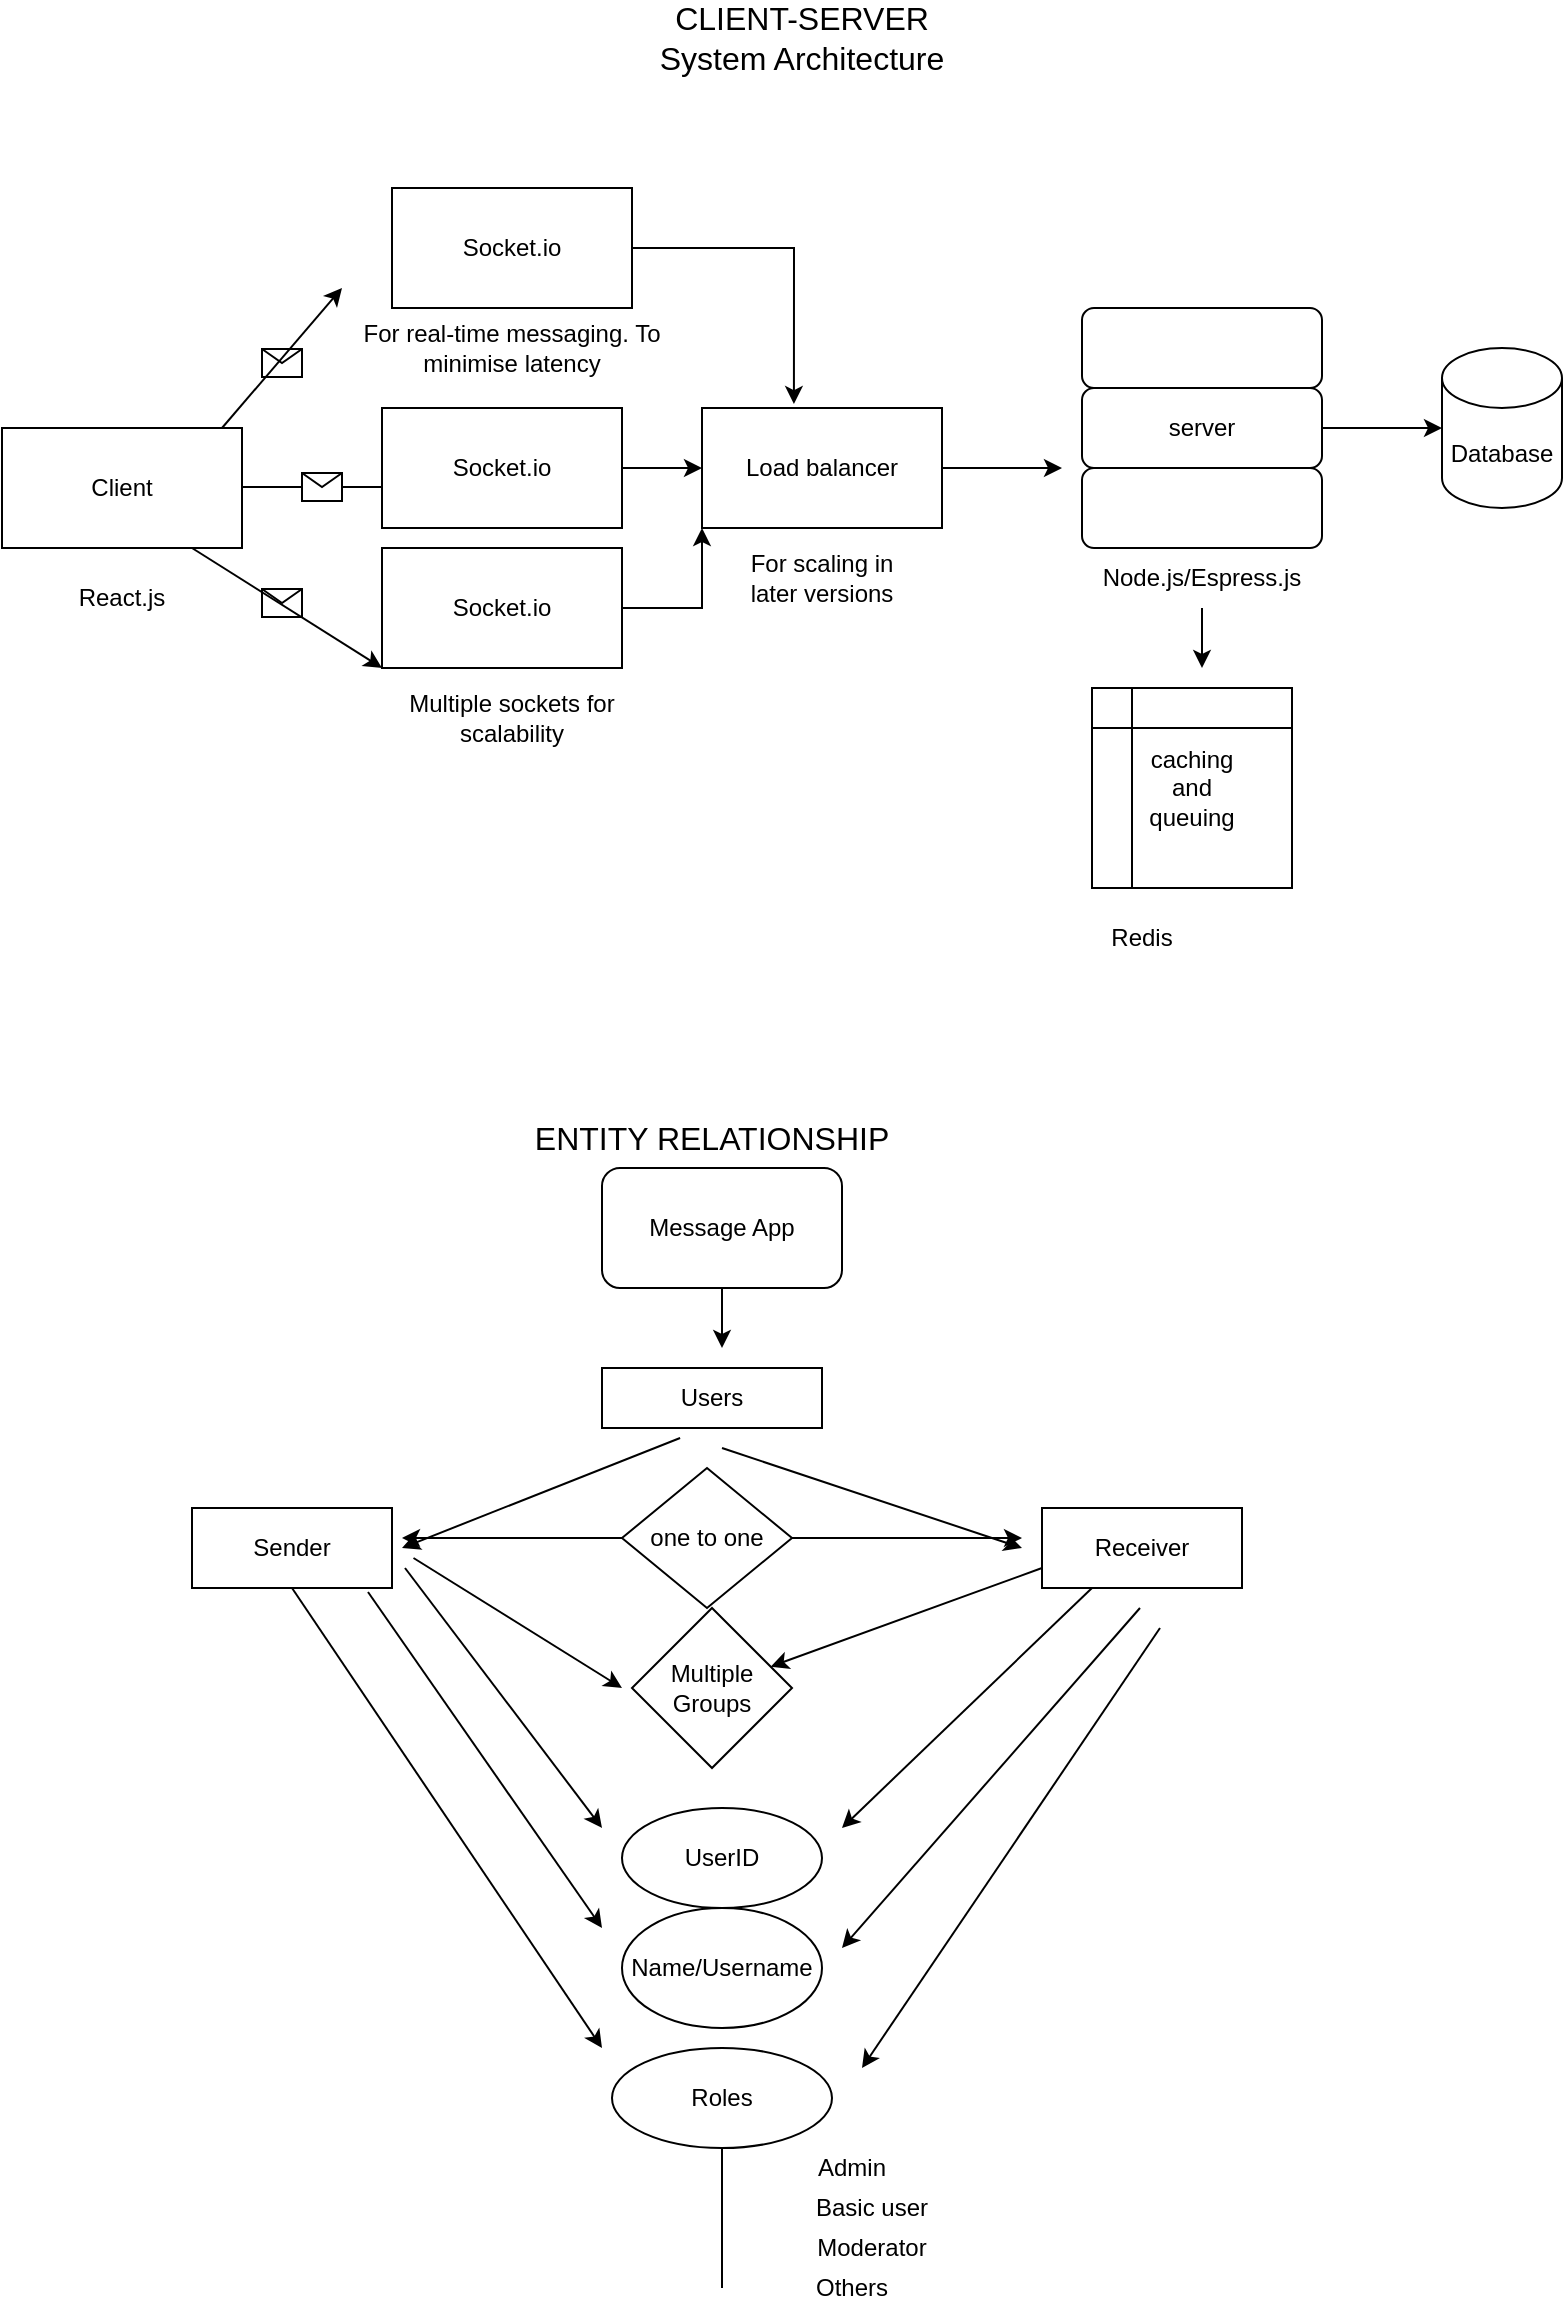 <mxfile version="26.0.4">
  <diagram name="Page-1" id="n-eILItWfwSpyTJHAdlY">
    <mxGraphModel dx="954" dy="647" grid="0" gridSize="10" guides="1" tooltips="1" connect="1" arrows="1" fold="1" page="1" pageScale="1" pageWidth="827" pageHeight="1169" math="0" shadow="0">
      <root>
        <mxCell id="0" />
        <mxCell id="1" parent="0" />
        <mxCell id="7UGBPR7ecaljyOJY3g8a-1" value="&lt;font style=&quot;font-size: 16px;&quot;&gt;CLIENT-SERVER&lt;/font&gt;&lt;div&gt;&lt;font style=&quot;font-size: 16px;&quot;&gt;System Architecture&lt;/font&gt;&lt;/div&gt;" style="text;strokeColor=none;align=center;fillColor=none;html=1;verticalAlign=middle;whiteSpace=wrap;rounded=0;" vertex="1" parent="1">
          <mxGeometry x="280" y="10" width="320" height="30" as="geometry" />
        </mxCell>
        <mxCell id="7UGBPR7ecaljyOJY3g8a-2" value="Client" style="rounded=0;whiteSpace=wrap;html=1;" vertex="1" parent="1">
          <mxGeometry x="40" y="220" width="120" height="60" as="geometry" />
        </mxCell>
        <mxCell id="7UGBPR7ecaljyOJY3g8a-3" value="React.js" style="text;strokeColor=none;align=center;fillColor=none;html=1;verticalAlign=middle;whiteSpace=wrap;rounded=0;" vertex="1" parent="1">
          <mxGeometry x="65" y="290" width="70" height="30" as="geometry" />
        </mxCell>
        <mxCell id="7UGBPR7ecaljyOJY3g8a-10" value="Socket.io" style="rounded=0;whiteSpace=wrap;html=1;" vertex="1" parent="1">
          <mxGeometry x="235" y="100" width="120" height="60" as="geometry" />
        </mxCell>
        <mxCell id="7UGBPR7ecaljyOJY3g8a-11" value="For real-time messaging. To minimise latency" style="text;strokeColor=none;align=center;fillColor=none;html=1;verticalAlign=middle;whiteSpace=wrap;rounded=0;" vertex="1" parent="1">
          <mxGeometry x="215" y="165" width="160" height="30" as="geometry" />
        </mxCell>
        <mxCell id="7UGBPR7ecaljyOJY3g8a-12" value="" style="endArrow=classic;html=1;rounded=0;" edge="1" parent="1">
          <mxGeometry relative="1" as="geometry">
            <mxPoint x="160" y="249.5" as="sourcePoint" />
            <mxPoint x="240" y="249.5" as="targetPoint" />
          </mxGeometry>
        </mxCell>
        <mxCell id="7UGBPR7ecaljyOJY3g8a-13" value="" style="shape=message;html=1;outlineConnect=0;" vertex="1" parent="7UGBPR7ecaljyOJY3g8a-12">
          <mxGeometry width="20" height="14" relative="1" as="geometry">
            <mxPoint x="-10" y="-7" as="offset" />
          </mxGeometry>
        </mxCell>
        <mxCell id="7UGBPR7ecaljyOJY3g8a-50" value="" style="shape=message;html=1;outlineConnect=0;" vertex="1" parent="7UGBPR7ecaljyOJY3g8a-12">
          <mxGeometry width="20" height="14" relative="1" as="geometry">
            <mxPoint x="-30" y="-69" as="offset" />
          </mxGeometry>
        </mxCell>
        <mxCell id="7UGBPR7ecaljyOJY3g8a-51" value="" style="shape=message;html=1;outlineConnect=0;" vertex="1" parent="7UGBPR7ecaljyOJY3g8a-12">
          <mxGeometry width="20" height="14" relative="1" as="geometry">
            <mxPoint x="-30" y="51" as="offset" />
          </mxGeometry>
        </mxCell>
        <mxCell id="7UGBPR7ecaljyOJY3g8a-14" value="" style="rounded=1;whiteSpace=wrap;html=1;" vertex="1" parent="1">
          <mxGeometry x="580" y="160" width="120" height="40" as="geometry" />
        </mxCell>
        <mxCell id="7UGBPR7ecaljyOJY3g8a-15" value="server" style="rounded=1;whiteSpace=wrap;html=1;" vertex="1" parent="1">
          <mxGeometry x="580" y="200" width="120" height="40" as="geometry" />
        </mxCell>
        <mxCell id="7UGBPR7ecaljyOJY3g8a-16" value="" style="rounded=1;whiteSpace=wrap;html=1;" vertex="1" parent="1">
          <mxGeometry x="580" y="240" width="120" height="40" as="geometry" />
        </mxCell>
        <mxCell id="7UGBPR7ecaljyOJY3g8a-53" style="edgeStyle=orthogonalEdgeStyle;rounded=0;orthogonalLoop=1;jettySize=auto;html=1;" edge="1" parent="1" source="7UGBPR7ecaljyOJY3g8a-17">
          <mxGeometry relative="1" as="geometry">
            <mxPoint x="640" y="340" as="targetPoint" />
          </mxGeometry>
        </mxCell>
        <mxCell id="7UGBPR7ecaljyOJY3g8a-17" value="Node.js/Espress.js" style="text;strokeColor=none;align=center;fillColor=none;html=1;verticalAlign=middle;whiteSpace=wrap;rounded=0;" vertex="1" parent="1">
          <mxGeometry x="585" y="280" width="110" height="30" as="geometry" />
        </mxCell>
        <mxCell id="7UGBPR7ecaljyOJY3g8a-20" value="Database" style="shape=cylinder3;whiteSpace=wrap;html=1;boundedLbl=1;backgroundOutline=1;size=15;" vertex="1" parent="1">
          <mxGeometry x="760" y="180" width="60" height="80" as="geometry" />
        </mxCell>
        <mxCell id="7UGBPR7ecaljyOJY3g8a-26" value="caching&lt;div&gt;and&lt;br&gt;&lt;div&gt;queuing&lt;/div&gt;&lt;/div&gt;" style="shape=internalStorage;whiteSpace=wrap;html=1;backgroundOutline=1;" vertex="1" parent="1">
          <mxGeometry x="585" y="350" width="100" height="100" as="geometry" />
        </mxCell>
        <mxCell id="7UGBPR7ecaljyOJY3g8a-27" value="Redis" style="text;strokeColor=none;align=center;fillColor=none;html=1;verticalAlign=middle;whiteSpace=wrap;rounded=0;" vertex="1" parent="1">
          <mxGeometry x="560" y="460" width="100" height="30" as="geometry" />
        </mxCell>
        <mxCell id="7UGBPR7ecaljyOJY3g8a-42" style="edgeStyle=orthogonalEdgeStyle;rounded=0;orthogonalLoop=1;jettySize=auto;html=1;exitX=1;exitY=0.5;exitDx=0;exitDy=0;entryX=0;entryY=0.5;entryDx=0;entryDy=0;" edge="1" parent="1" source="7UGBPR7ecaljyOJY3g8a-32" target="7UGBPR7ecaljyOJY3g8a-40">
          <mxGeometry relative="1" as="geometry" />
        </mxCell>
        <mxCell id="7UGBPR7ecaljyOJY3g8a-32" value="Socket.io" style="rounded=0;whiteSpace=wrap;html=1;" vertex="1" parent="1">
          <mxGeometry x="230" y="210" width="120" height="60" as="geometry" />
        </mxCell>
        <mxCell id="7UGBPR7ecaljyOJY3g8a-44" style="edgeStyle=orthogonalEdgeStyle;rounded=0;orthogonalLoop=1;jettySize=auto;html=1;exitX=1;exitY=0.5;exitDx=0;exitDy=0;entryX=0;entryY=1;entryDx=0;entryDy=0;" edge="1" parent="1" source="7UGBPR7ecaljyOJY3g8a-33" target="7UGBPR7ecaljyOJY3g8a-40">
          <mxGeometry relative="1" as="geometry" />
        </mxCell>
        <mxCell id="7UGBPR7ecaljyOJY3g8a-33" value="Socket.io" style="rounded=0;whiteSpace=wrap;html=1;" vertex="1" parent="1">
          <mxGeometry x="230" y="280" width="120" height="60" as="geometry" />
        </mxCell>
        <mxCell id="7UGBPR7ecaljyOJY3g8a-35" value="Multiple sockets for scalability" style="text;strokeColor=none;align=center;fillColor=none;html=1;verticalAlign=middle;whiteSpace=wrap;rounded=0;" vertex="1" parent="1">
          <mxGeometry x="230" y="350" width="130" height="30" as="geometry" />
        </mxCell>
        <mxCell id="7UGBPR7ecaljyOJY3g8a-37" value="" style="endArrow=classic;html=1;rounded=0;" edge="1" parent="1">
          <mxGeometry width="50" height="50" relative="1" as="geometry">
            <mxPoint x="150" y="220" as="sourcePoint" />
            <mxPoint x="210" y="150" as="targetPoint" />
          </mxGeometry>
        </mxCell>
        <mxCell id="7UGBPR7ecaljyOJY3g8a-38" value="" style="endArrow=classic;html=1;rounded=0;" edge="1" parent="1">
          <mxGeometry width="50" height="50" relative="1" as="geometry">
            <mxPoint x="135" y="280" as="sourcePoint" />
            <mxPoint x="230" y="340" as="targetPoint" />
          </mxGeometry>
        </mxCell>
        <mxCell id="7UGBPR7ecaljyOJY3g8a-46" style="edgeStyle=orthogonalEdgeStyle;rounded=0;orthogonalLoop=1;jettySize=auto;html=1;exitX=1;exitY=0.5;exitDx=0;exitDy=0;" edge="1" parent="1" source="7UGBPR7ecaljyOJY3g8a-40">
          <mxGeometry relative="1" as="geometry">
            <mxPoint x="570" y="240" as="targetPoint" />
          </mxGeometry>
        </mxCell>
        <mxCell id="7UGBPR7ecaljyOJY3g8a-40" value="Load balancer" style="rounded=0;whiteSpace=wrap;html=1;" vertex="1" parent="1">
          <mxGeometry x="390" y="210" width="120" height="60" as="geometry" />
        </mxCell>
        <mxCell id="7UGBPR7ecaljyOJY3g8a-41" value="For scaling in later versions" style="text;strokeColor=none;align=center;fillColor=none;html=1;verticalAlign=middle;whiteSpace=wrap;rounded=0;" vertex="1" parent="1">
          <mxGeometry x="400" y="280" width="100" height="30" as="geometry" />
        </mxCell>
        <mxCell id="7UGBPR7ecaljyOJY3g8a-43" style="edgeStyle=orthogonalEdgeStyle;rounded=0;orthogonalLoop=1;jettySize=auto;html=1;exitX=1;exitY=0.5;exitDx=0;exitDy=0;entryX=0.383;entryY=-0.033;entryDx=0;entryDy=0;entryPerimeter=0;" edge="1" parent="1" source="7UGBPR7ecaljyOJY3g8a-10" target="7UGBPR7ecaljyOJY3g8a-40">
          <mxGeometry relative="1" as="geometry" />
        </mxCell>
        <mxCell id="7UGBPR7ecaljyOJY3g8a-52" style="edgeStyle=orthogonalEdgeStyle;rounded=0;orthogonalLoop=1;jettySize=auto;html=1;exitX=1;exitY=0.5;exitDx=0;exitDy=0;entryX=0;entryY=0.5;entryDx=0;entryDy=0;entryPerimeter=0;" edge="1" parent="1" source="7UGBPR7ecaljyOJY3g8a-15" target="7UGBPR7ecaljyOJY3g8a-20">
          <mxGeometry relative="1" as="geometry" />
        </mxCell>
        <mxCell id="7UGBPR7ecaljyOJY3g8a-54" value="&lt;font style=&quot;font-size: 16px;&quot;&gt;ENTITY RELATIONSHIP&lt;/font&gt;" style="text;strokeColor=none;align=center;fillColor=none;html=1;verticalAlign=middle;whiteSpace=wrap;rounded=0;" vertex="1" parent="1">
          <mxGeometry x="200" y="560" width="390" height="30" as="geometry" />
        </mxCell>
        <mxCell id="7UGBPR7ecaljyOJY3g8a-55" value="Users" style="rounded=0;whiteSpace=wrap;html=1;" vertex="1" parent="1">
          <mxGeometry x="340" y="690" width="110" height="30" as="geometry" />
        </mxCell>
        <mxCell id="7UGBPR7ecaljyOJY3g8a-67" style="edgeStyle=orthogonalEdgeStyle;rounded=0;orthogonalLoop=1;jettySize=auto;html=1;" edge="1" parent="1" source="7UGBPR7ecaljyOJY3g8a-56">
          <mxGeometry relative="1" as="geometry">
            <mxPoint x="400" y="680" as="targetPoint" />
          </mxGeometry>
        </mxCell>
        <mxCell id="7UGBPR7ecaljyOJY3g8a-56" value="Message App" style="rounded=1;whiteSpace=wrap;html=1;" vertex="1" parent="1">
          <mxGeometry x="340" y="590" width="120" height="60" as="geometry" />
        </mxCell>
        <mxCell id="7UGBPR7ecaljyOJY3g8a-57" value="Name/Username" style="ellipse;whiteSpace=wrap;html=1;" vertex="1" parent="1">
          <mxGeometry x="350" y="960" width="100" height="60" as="geometry" />
        </mxCell>
        <mxCell id="7UGBPR7ecaljyOJY3g8a-60" value="Sender" style="rounded=0;whiteSpace=wrap;html=1;" vertex="1" parent="1">
          <mxGeometry x="135" y="760" width="100" height="40" as="geometry" />
        </mxCell>
        <mxCell id="7UGBPR7ecaljyOJY3g8a-61" value="Receiver" style="rounded=0;whiteSpace=wrap;html=1;" vertex="1" parent="1">
          <mxGeometry x="560" y="760" width="100" height="40" as="geometry" />
        </mxCell>
        <mxCell id="7UGBPR7ecaljyOJY3g8a-63" value="Multiple&lt;div&gt;Groups&lt;/div&gt;" style="rhombus;whiteSpace=wrap;html=1;" vertex="1" parent="1">
          <mxGeometry x="355" y="810" width="80" height="80" as="geometry" />
        </mxCell>
        <mxCell id="7UGBPR7ecaljyOJY3g8a-64" value="Roles" style="ellipse;whiteSpace=wrap;html=1;" vertex="1" parent="1">
          <mxGeometry x="345" y="1030" width="110" height="50" as="geometry" />
        </mxCell>
        <mxCell id="7UGBPR7ecaljyOJY3g8a-69" value="" style="endArrow=classic;html=1;rounded=0;exitX=0.355;exitY=1.167;exitDx=0;exitDy=0;exitPerimeter=0;" edge="1" parent="1" source="7UGBPR7ecaljyOJY3g8a-55">
          <mxGeometry width="50" height="50" relative="1" as="geometry">
            <mxPoint x="370" y="730" as="sourcePoint" />
            <mxPoint x="240" y="780" as="targetPoint" />
          </mxGeometry>
        </mxCell>
        <mxCell id="7UGBPR7ecaljyOJY3g8a-70" value="" style="endArrow=classic;html=1;rounded=0;" edge="1" parent="1">
          <mxGeometry width="50" height="50" relative="1" as="geometry">
            <mxPoint x="400" y="730" as="sourcePoint" />
            <mxPoint x="550" y="780" as="targetPoint" />
          </mxGeometry>
        </mxCell>
        <mxCell id="7UGBPR7ecaljyOJY3g8a-75" value="" style="endArrow=classic;html=1;rounded=0;exitX=0.88;exitY=1.05;exitDx=0;exitDy=0;exitPerimeter=0;" edge="1" parent="1" source="7UGBPR7ecaljyOJY3g8a-60">
          <mxGeometry width="50" height="50" relative="1" as="geometry">
            <mxPoint x="220" y="810" as="sourcePoint" />
            <mxPoint x="340" y="970" as="targetPoint" />
          </mxGeometry>
        </mxCell>
        <mxCell id="7UGBPR7ecaljyOJY3g8a-76" value="" style="endArrow=classic;html=1;rounded=0;exitX=0.5;exitY=1;exitDx=0;exitDy=0;" edge="1" parent="1" source="7UGBPR7ecaljyOJY3g8a-60">
          <mxGeometry width="50" height="50" relative="1" as="geometry">
            <mxPoint x="241.5" y="890" as="sourcePoint" />
            <mxPoint x="340" y="1030" as="targetPoint" />
          </mxGeometry>
        </mxCell>
        <mxCell id="7UGBPR7ecaljyOJY3g8a-77" value="UserID" style="ellipse;whiteSpace=wrap;html=1;" vertex="1" parent="1">
          <mxGeometry x="350" y="910" width="100" height="50" as="geometry" />
        </mxCell>
        <mxCell id="7UGBPR7ecaljyOJY3g8a-78" value="" style="endArrow=classic;html=1;rounded=0;exitX=0.88;exitY=1.05;exitDx=0;exitDy=0;exitPerimeter=0;" edge="1" parent="1">
          <mxGeometry width="50" height="50" relative="1" as="geometry">
            <mxPoint x="241.5" y="790" as="sourcePoint" />
            <mxPoint x="340" y="920" as="targetPoint" />
            <Array as="points" />
          </mxGeometry>
        </mxCell>
        <mxCell id="7UGBPR7ecaljyOJY3g8a-80" value="" style="endArrow=classic;html=1;rounded=0;exitX=0.355;exitY=1.167;exitDx=0;exitDy=0;exitPerimeter=0;" edge="1" parent="1">
          <mxGeometry width="50" height="50" relative="1" as="geometry">
            <mxPoint x="585" y="800" as="sourcePoint" />
            <mxPoint x="460" y="920" as="targetPoint" />
          </mxGeometry>
        </mxCell>
        <mxCell id="7UGBPR7ecaljyOJY3g8a-81" value="" style="endArrow=classic;html=1;rounded=0;exitX=0.355;exitY=1.167;exitDx=0;exitDy=0;exitPerimeter=0;" edge="1" parent="1">
          <mxGeometry width="50" height="50" relative="1" as="geometry">
            <mxPoint x="609" y="810" as="sourcePoint" />
            <mxPoint x="460" y="980" as="targetPoint" />
          </mxGeometry>
        </mxCell>
        <mxCell id="7UGBPR7ecaljyOJY3g8a-82" value="" style="endArrow=classic;html=1;rounded=0;exitX=0.355;exitY=1.167;exitDx=0;exitDy=0;exitPerimeter=0;" edge="1" parent="1">
          <mxGeometry width="50" height="50" relative="1" as="geometry">
            <mxPoint x="619" y="820" as="sourcePoint" />
            <mxPoint x="470" y="1040" as="targetPoint" />
          </mxGeometry>
        </mxCell>
        <mxCell id="7UGBPR7ecaljyOJY3g8a-86" value="Admin" style="text;strokeColor=none;align=center;fillColor=none;html=1;verticalAlign=middle;whiteSpace=wrap;rounded=0;" vertex="1" parent="1">
          <mxGeometry x="400" y="1080" width="130" height="20" as="geometry" />
        </mxCell>
        <mxCell id="7UGBPR7ecaljyOJY3g8a-87" value="Basic user" style="text;strokeColor=none;align=center;fillColor=none;html=1;verticalAlign=middle;whiteSpace=wrap;rounded=0;" vertex="1" parent="1">
          <mxGeometry x="410" y="1100" width="130" height="20" as="geometry" />
        </mxCell>
        <mxCell id="7UGBPR7ecaljyOJY3g8a-88" value="Moderator" style="text;strokeColor=none;align=center;fillColor=none;html=1;verticalAlign=middle;whiteSpace=wrap;rounded=0;" vertex="1" parent="1">
          <mxGeometry x="410" y="1120" width="130" height="20" as="geometry" />
        </mxCell>
        <mxCell id="7UGBPR7ecaljyOJY3g8a-89" value="Others" style="text;strokeColor=none;align=center;fillColor=none;html=1;verticalAlign=middle;whiteSpace=wrap;rounded=0;" vertex="1" parent="1">
          <mxGeometry x="400" y="1140" width="130" height="20" as="geometry" />
        </mxCell>
        <mxCell id="7UGBPR7ecaljyOJY3g8a-92" value="" style="endArrow=none;html=1;rounded=0;" edge="1" parent="1">
          <mxGeometry width="50" height="50" relative="1" as="geometry">
            <mxPoint x="400" y="1150" as="sourcePoint" />
            <mxPoint x="400" y="1080" as="targetPoint" />
          </mxGeometry>
        </mxCell>
        <mxCell id="7UGBPR7ecaljyOJY3g8a-94" style="edgeStyle=orthogonalEdgeStyle;rounded=0;orthogonalLoop=1;jettySize=auto;html=1;" edge="1" parent="1" source="7UGBPR7ecaljyOJY3g8a-93">
          <mxGeometry relative="1" as="geometry">
            <mxPoint x="240" y="775" as="targetPoint" />
          </mxGeometry>
        </mxCell>
        <mxCell id="7UGBPR7ecaljyOJY3g8a-95" style="edgeStyle=orthogonalEdgeStyle;rounded=0;orthogonalLoop=1;jettySize=auto;html=1;" edge="1" parent="1" source="7UGBPR7ecaljyOJY3g8a-93">
          <mxGeometry relative="1" as="geometry">
            <mxPoint x="550" y="775" as="targetPoint" />
          </mxGeometry>
        </mxCell>
        <mxCell id="7UGBPR7ecaljyOJY3g8a-93" value="one to one" style="rhombus;whiteSpace=wrap;html=1;" vertex="1" parent="1">
          <mxGeometry x="350" y="740" width="85" height="70" as="geometry" />
        </mxCell>
        <mxCell id="7UGBPR7ecaljyOJY3g8a-96" value="" style="endArrow=classic;html=1;rounded=0;exitX=0.88;exitY=1.05;exitDx=0;exitDy=0;exitPerimeter=0;" edge="1" parent="1">
          <mxGeometry width="50" height="50" relative="1" as="geometry">
            <mxPoint x="245.75" y="785" as="sourcePoint" />
            <mxPoint x="350" y="850" as="targetPoint" />
            <Array as="points" />
          </mxGeometry>
        </mxCell>
        <mxCell id="7UGBPR7ecaljyOJY3g8a-97" value="" style="endArrow=classic;html=1;rounded=0;exitX=0.355;exitY=1.167;exitDx=0;exitDy=0;exitPerimeter=0;" edge="1" parent="1" target="7UGBPR7ecaljyOJY3g8a-63">
          <mxGeometry width="50" height="50" relative="1" as="geometry">
            <mxPoint x="560" y="790" as="sourcePoint" />
            <mxPoint x="435" y="910" as="targetPoint" />
          </mxGeometry>
        </mxCell>
      </root>
    </mxGraphModel>
  </diagram>
</mxfile>
